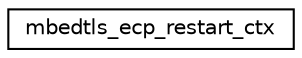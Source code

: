 digraph "Graphical Class Hierarchy"
{
 // LATEX_PDF_SIZE
  edge [fontname="Helvetica",fontsize="10",labelfontname="Helvetica",labelfontsize="10"];
  node [fontname="Helvetica",fontsize="10",shape=record];
  rankdir="LR";
  Node0 [label="mbedtls_ecp_restart_ctx",height=0.2,width=0.4,color="black", fillcolor="white", style="filled",URL="$d2/db9/structmbedtls__ecp__restart__ctx.html",tooltip="General context for resuming ECC operations."];
}
